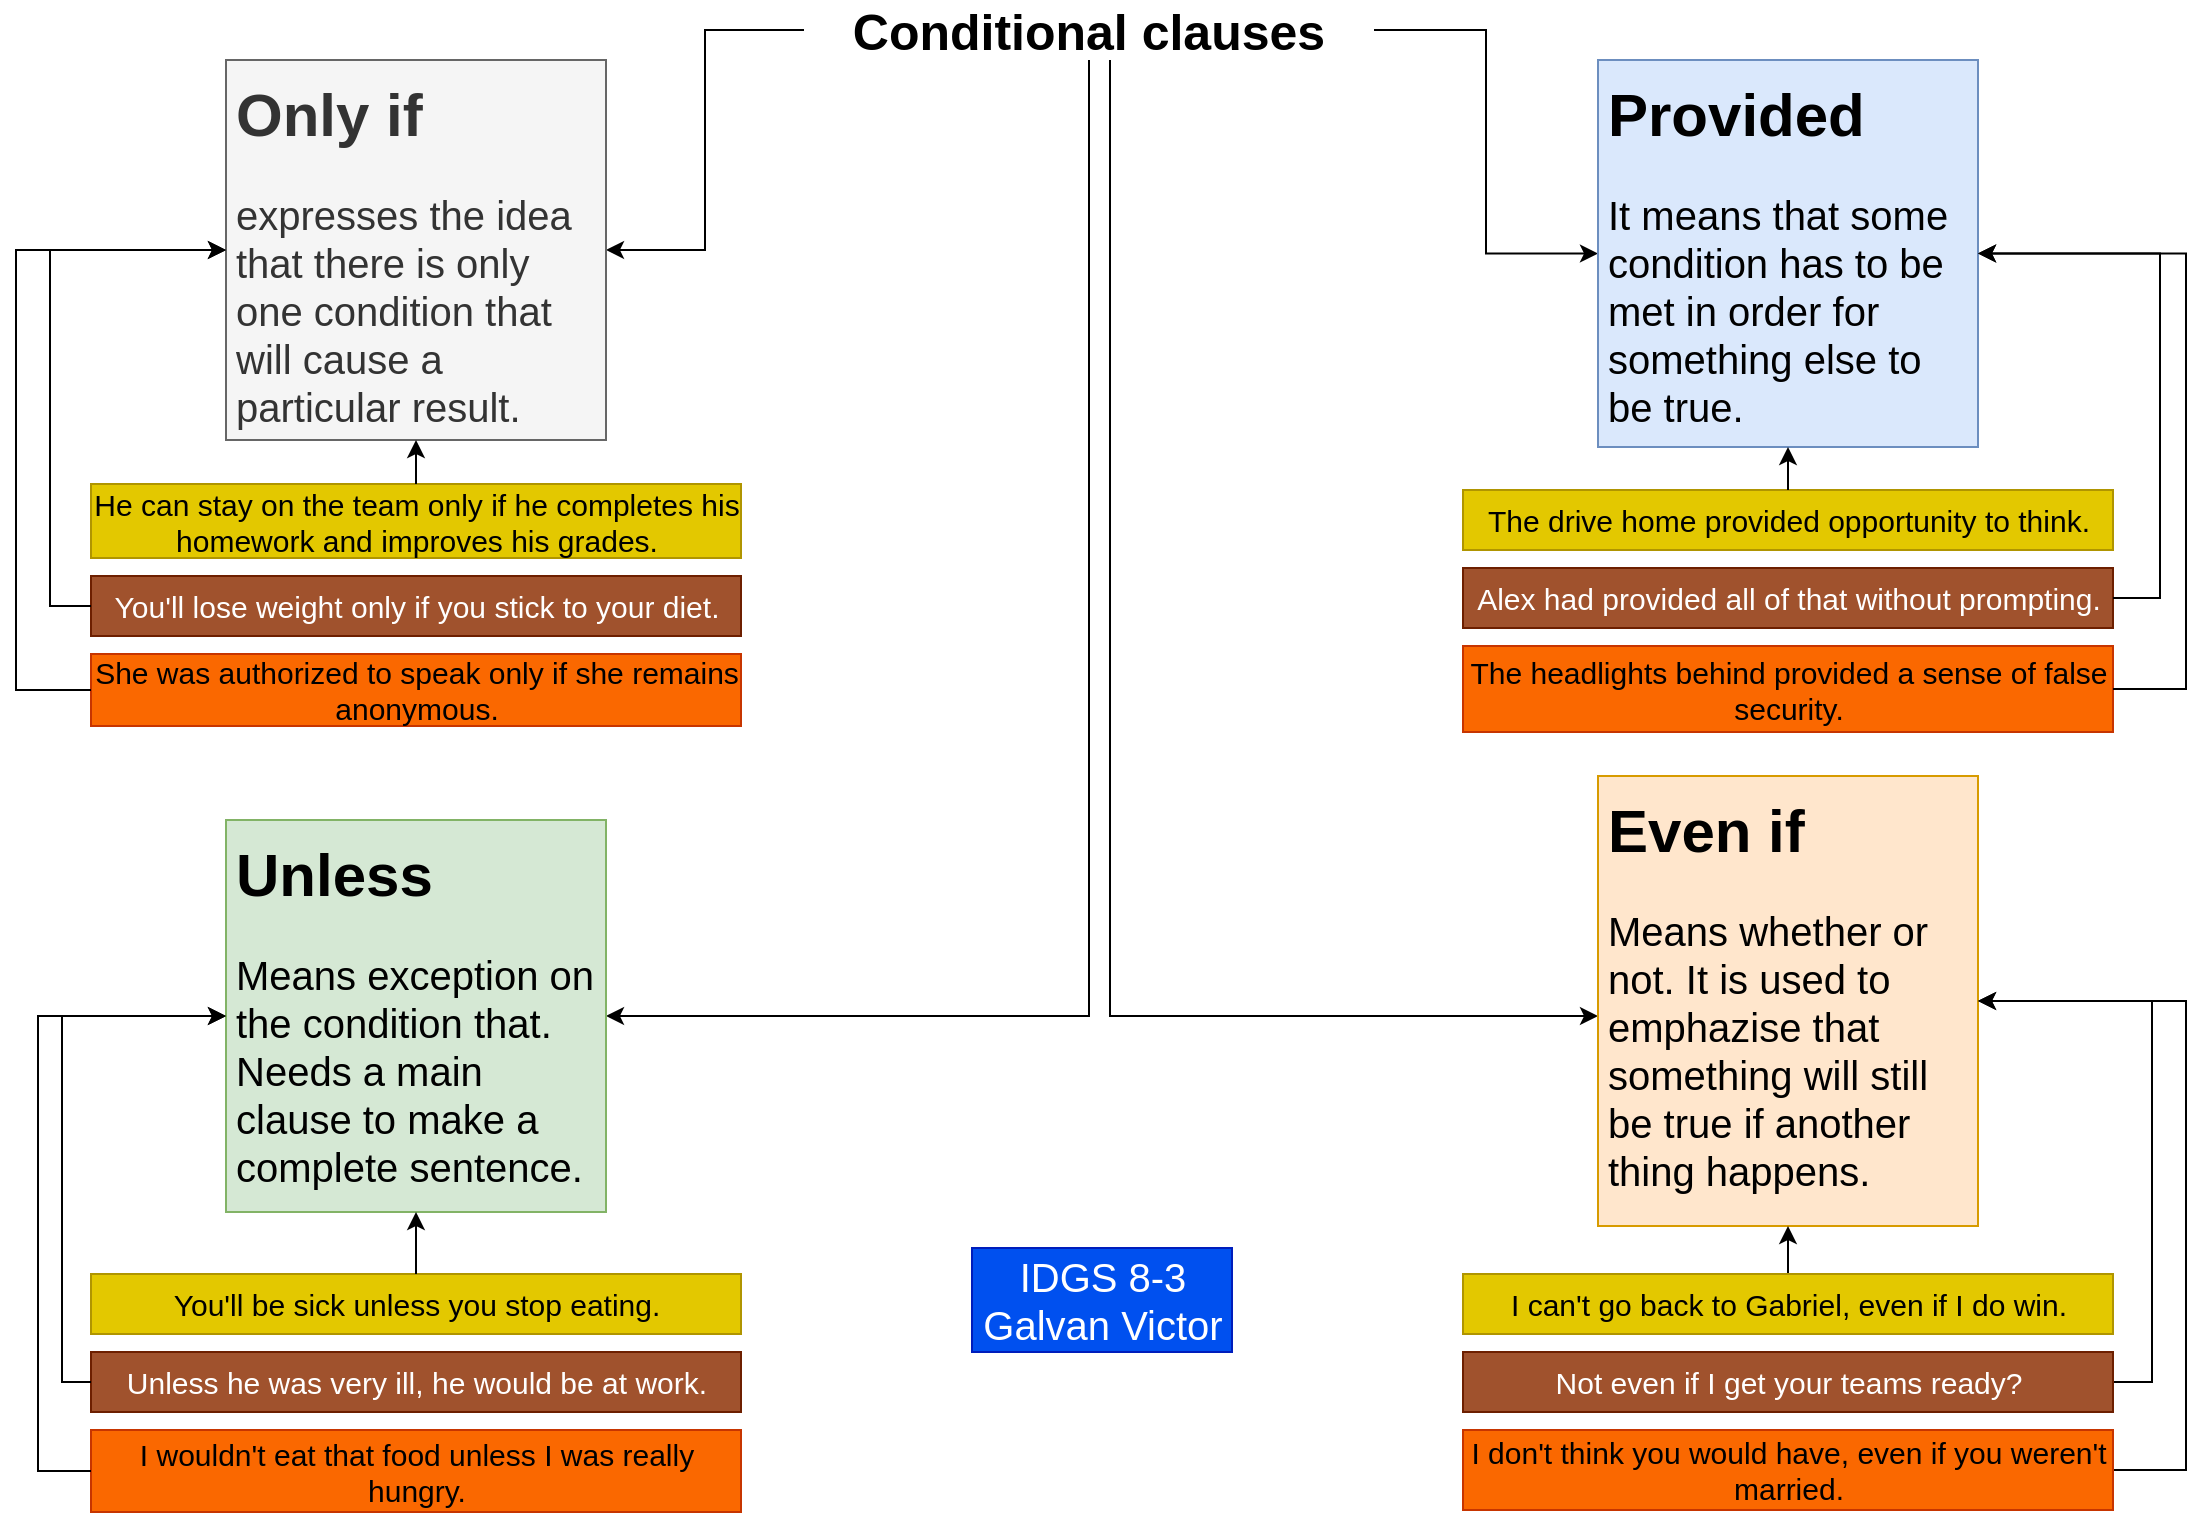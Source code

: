 <mxfile version="16.5.1" type="device"><diagram id="6iKep4L25gROnmdWtEz3" name="Página-2"><mxGraphModel dx="1730" dy="1082" grid="0" gridSize="10" guides="1" tooltips="1" connect="1" arrows="1" fold="1" page="1" pageScale="1" pageWidth="1169" pageHeight="827" math="0" shadow="0"><root><mxCell id="JAwP93T6MgvuTgh3S5xQ-0"/><mxCell id="JAwP93T6MgvuTgh3S5xQ-1" parent="JAwP93T6MgvuTgh3S5xQ-0"/><mxCell id="Z_gYDvUsuiGcmSsMynyR-24" style="edgeStyle=orthogonalEdgeStyle;rounded=0;orthogonalLoop=1;jettySize=auto;html=1;fontSize=20;" edge="1" parent="JAwP93T6MgvuTgh3S5xQ-1" source="Z_gYDvUsuiGcmSsMynyR-0" target="Z_gYDvUsuiGcmSsMynyR-3"><mxGeometry relative="1" as="geometry"/></mxCell><mxCell id="Z_gYDvUsuiGcmSsMynyR-25" style="edgeStyle=orthogonalEdgeStyle;rounded=0;orthogonalLoop=1;jettySize=auto;html=1;fontSize=20;" edge="1" parent="JAwP93T6MgvuTgh3S5xQ-1" source="Z_gYDvUsuiGcmSsMynyR-0" target="Z_gYDvUsuiGcmSsMynyR-2"><mxGeometry relative="1" as="geometry"/></mxCell><mxCell id="Z_gYDvUsuiGcmSsMynyR-26" style="edgeStyle=orthogonalEdgeStyle;rounded=0;orthogonalLoop=1;jettySize=auto;html=1;fontSize=20;" edge="1" parent="JAwP93T6MgvuTgh3S5xQ-1" source="Z_gYDvUsuiGcmSsMynyR-0" target="Z_gYDvUsuiGcmSsMynyR-5"><mxGeometry relative="1" as="geometry"><Array as="points"><mxPoint x="595" y="529"/></Array></mxGeometry></mxCell><mxCell id="Z_gYDvUsuiGcmSsMynyR-27" style="edgeStyle=orthogonalEdgeStyle;rounded=0;orthogonalLoop=1;jettySize=auto;html=1;fontSize=20;" edge="1" parent="JAwP93T6MgvuTgh3S5xQ-1" source="Z_gYDvUsuiGcmSsMynyR-0" target="Z_gYDvUsuiGcmSsMynyR-4"><mxGeometry relative="1" as="geometry"><Array as="points"><mxPoint x="585" y="529"/></Array></mxGeometry></mxCell><mxCell id="Z_gYDvUsuiGcmSsMynyR-0" value="Conditional clauses" style="text;html=1;strokeColor=none;fillColor=none;align=center;verticalAlign=middle;whiteSpace=wrap;rounded=0;fontStyle=1;fontSize=25;" vertex="1" parent="JAwP93T6MgvuTgh3S5xQ-1"><mxGeometry x="442" y="21" width="285" height="30" as="geometry"/></mxCell><mxCell id="Z_gYDvUsuiGcmSsMynyR-2" value="&lt;h1&gt;Provided&lt;/h1&gt;&lt;p&gt;&lt;font style=&quot;font-size: 20px&quot;&gt;It means that some condition has to be met in order for something else to be true.&lt;/font&gt;&lt;/p&gt;" style="text;html=1;strokeColor=#6c8ebf;fillColor=#dae8fc;spacing=5;spacingTop=-20;whiteSpace=wrap;overflow=hidden;rounded=0;fontSize=15;" vertex="1" parent="JAwP93T6MgvuTgh3S5xQ-1"><mxGeometry x="839" y="51" width="190" height="193.5" as="geometry"/></mxCell><mxCell id="Z_gYDvUsuiGcmSsMynyR-3" value="&lt;h1&gt;Only if&lt;/h1&gt;&lt;p&gt;&lt;font style=&quot;font-size: 20px&quot;&gt;expresses the idea that there is only one condition that will cause a particular result.&lt;/font&gt;&lt;/p&gt;" style="text;html=1;strokeColor=#666666;fillColor=#f5f5f5;spacing=5;spacingTop=-20;whiteSpace=wrap;overflow=hidden;rounded=0;fontSize=15;fontColor=#333333;" vertex="1" parent="JAwP93T6MgvuTgh3S5xQ-1"><mxGeometry x="153" y="51" width="190" height="190" as="geometry"/></mxCell><mxCell id="Z_gYDvUsuiGcmSsMynyR-4" value="&lt;h1&gt;Unless&lt;/h1&gt;&lt;p&gt;&lt;font style=&quot;font-size: 20px&quot;&gt;Means exception on the condition that. Needs a main clause to make a complete sentence.&lt;/font&gt;&lt;/p&gt;" style="text;html=1;strokeColor=#82b366;fillColor=#d5e8d4;spacing=5;spacingTop=-20;whiteSpace=wrap;overflow=hidden;rounded=0;fontSize=15;" vertex="1" parent="JAwP93T6MgvuTgh3S5xQ-1"><mxGeometry x="153" y="431" width="190" height="196" as="geometry"/></mxCell><mxCell id="Z_gYDvUsuiGcmSsMynyR-5" value="&lt;h1&gt;Even if&lt;/h1&gt;&lt;p&gt;&lt;font style=&quot;font-size: 20px&quot;&gt;Means whether or not. It is used to emphazise that something will still be true if another thing happens.&lt;/font&gt;&lt;/p&gt;" style="text;html=1;strokeColor=#d79b00;fillColor=#ffe6cc;spacing=5;spacingTop=-20;whiteSpace=wrap;overflow=hidden;rounded=0;fontSize=15;" vertex="1" parent="JAwP93T6MgvuTgh3S5xQ-1"><mxGeometry x="839" y="409" width="190" height="225" as="geometry"/></mxCell><mxCell id="Z_gYDvUsuiGcmSsMynyR-31" style="edgeStyle=orthogonalEdgeStyle;rounded=0;orthogonalLoop=1;jettySize=auto;html=1;fontSize=20;" edge="1" parent="JAwP93T6MgvuTgh3S5xQ-1" source="Z_gYDvUsuiGcmSsMynyR-18" target="Z_gYDvUsuiGcmSsMynyR-5"><mxGeometry relative="1" as="geometry"/></mxCell><mxCell id="Z_gYDvUsuiGcmSsMynyR-18" value="&lt;div&gt;I can't go back to Gabriel, even if I do win.&lt;/div&gt;" style="text;html=1;strokeColor=#B09500;fillColor=#e3c800;align=center;verticalAlign=middle;whiteSpace=wrap;rounded=0;fontSize=15;fontColor=#000000;" vertex="1" parent="JAwP93T6MgvuTgh3S5xQ-1"><mxGeometry x="771.5" y="658" width="325" height="30" as="geometry"/></mxCell><mxCell id="Z_gYDvUsuiGcmSsMynyR-33" style="edgeStyle=orthogonalEdgeStyle;rounded=0;orthogonalLoop=1;jettySize=auto;html=1;fontSize=20;" edge="1" parent="JAwP93T6MgvuTgh3S5xQ-1" source="Z_gYDvUsuiGcmSsMynyR-19" target="Z_gYDvUsuiGcmSsMynyR-5"><mxGeometry relative="1" as="geometry"><Array as="points"><mxPoint x="1133" y="756"/><mxPoint x="1133" y="521.5"/></Array></mxGeometry></mxCell><mxCell id="Z_gYDvUsuiGcmSsMynyR-19" value="&lt;div&gt;I don't think you would have, even if you weren't married.&lt;/div&gt;" style="text;html=1;strokeColor=#C73500;fillColor=#fa6800;align=center;verticalAlign=middle;whiteSpace=wrap;rounded=0;fontSize=15;fontColor=#000000;" vertex="1" parent="JAwP93T6MgvuTgh3S5xQ-1"><mxGeometry x="771.5" y="736" width="325" height="40" as="geometry"/></mxCell><mxCell id="Z_gYDvUsuiGcmSsMynyR-32" style="edgeStyle=orthogonalEdgeStyle;rounded=0;orthogonalLoop=1;jettySize=auto;html=1;fontSize=20;" edge="1" parent="JAwP93T6MgvuTgh3S5xQ-1" source="Z_gYDvUsuiGcmSsMynyR-20" target="Z_gYDvUsuiGcmSsMynyR-5"><mxGeometry relative="1" as="geometry"><Array as="points"><mxPoint x="1116" y="712"/><mxPoint x="1116" y="521.5"/></Array></mxGeometry></mxCell><mxCell id="Z_gYDvUsuiGcmSsMynyR-20" value="&lt;div&gt;Not even if I get your teams ready?&lt;/div&gt;" style="text;html=1;strokeColor=#6D1F00;fillColor=#a0522d;align=center;verticalAlign=middle;whiteSpace=wrap;rounded=0;fontSize=15;fontColor=#ffffff;" vertex="1" parent="JAwP93T6MgvuTgh3S5xQ-1"><mxGeometry x="771.5" y="697" width="325" height="30" as="geometry"/></mxCell><mxCell id="Z_gYDvUsuiGcmSsMynyR-21" value="" style="group" vertex="1" connectable="0" parent="JAwP93T6MgvuTgh3S5xQ-1"><mxGeometry x="771.5" y="266" width="325" height="121" as="geometry"/></mxCell><mxCell id="Z_gYDvUsuiGcmSsMynyR-6" value="The drive home provided opportunity to think." style="text;html=1;strokeColor=#B09500;fillColor=#e3c800;align=center;verticalAlign=middle;whiteSpace=wrap;rounded=0;fontSize=15;fontColor=#000000;" vertex="1" parent="Z_gYDvUsuiGcmSsMynyR-21"><mxGeometry width="325" height="30" as="geometry"/></mxCell><mxCell id="Z_gYDvUsuiGcmSsMynyR-7" value="&lt;div&gt;The headlights behind provided a sense of false security.&lt;/div&gt;" style="text;html=1;strokeColor=#C73500;fillColor=#fa6800;align=center;verticalAlign=middle;whiteSpace=wrap;rounded=0;fontSize=15;fontColor=#000000;" vertex="1" parent="Z_gYDvUsuiGcmSsMynyR-21"><mxGeometry y="78" width="325" height="43" as="geometry"/></mxCell><mxCell id="Z_gYDvUsuiGcmSsMynyR-8" value="&lt;div&gt;Alex had provided all of that without prompting.&lt;/div&gt;" style="text;html=1;strokeColor=#6D1F00;fillColor=#a0522d;align=center;verticalAlign=middle;whiteSpace=wrap;rounded=0;fontSize=15;fontColor=#ffffff;" vertex="1" parent="Z_gYDvUsuiGcmSsMynyR-21"><mxGeometry y="39" width="325" height="30" as="geometry"/></mxCell><mxCell id="Z_gYDvUsuiGcmSsMynyR-22" value="" style="group" vertex="1" connectable="0" parent="JAwP93T6MgvuTgh3S5xQ-1"><mxGeometry x="85.5" y="263" width="325" height="121" as="geometry"/></mxCell><mxCell id="Z_gYDvUsuiGcmSsMynyR-12" value="&lt;div&gt;He can stay on the team only if he completes his homework and improves his grades.&lt;/div&gt;" style="text;html=1;strokeColor=#B09500;fillColor=#e3c800;align=center;verticalAlign=middle;whiteSpace=wrap;rounded=0;fontSize=15;fontColor=#000000;" vertex="1" parent="Z_gYDvUsuiGcmSsMynyR-22"><mxGeometry width="325" height="37" as="geometry"/></mxCell><mxCell id="Z_gYDvUsuiGcmSsMynyR-13" value="&lt;div&gt;She was authorized to speak only if she remains anonymous.&lt;/div&gt;" style="text;html=1;strokeColor=#C73500;fillColor=#fa6800;align=center;verticalAlign=middle;whiteSpace=wrap;rounded=0;fontSize=15;fontColor=#000000;" vertex="1" parent="Z_gYDvUsuiGcmSsMynyR-22"><mxGeometry y="85" width="325" height="36" as="geometry"/></mxCell><mxCell id="Z_gYDvUsuiGcmSsMynyR-14" value="&lt;div&gt;You'll lose weight only if you stick to your diet.&lt;/div&gt;" style="text;html=1;strokeColor=#6D1F00;fillColor=#a0522d;align=center;verticalAlign=middle;whiteSpace=wrap;rounded=0;fontSize=15;fontColor=#ffffff;" vertex="1" parent="Z_gYDvUsuiGcmSsMynyR-22"><mxGeometry y="46" width="325" height="30" as="geometry"/></mxCell><mxCell id="Z_gYDvUsuiGcmSsMynyR-23" value="" style="group" vertex="1" connectable="0" parent="JAwP93T6MgvuTgh3S5xQ-1"><mxGeometry x="85.5" y="658" width="325" height="119" as="geometry"/></mxCell><mxCell id="Z_gYDvUsuiGcmSsMynyR-15" value="&lt;div&gt;You'll be sick unless you stop eating.&lt;/div&gt;" style="text;html=1;strokeColor=#B09500;fillColor=#e3c800;align=center;verticalAlign=middle;whiteSpace=wrap;rounded=0;fontSize=15;fontColor=#000000;" vertex="1" parent="Z_gYDvUsuiGcmSsMynyR-23"><mxGeometry width="325" height="30" as="geometry"/></mxCell><mxCell id="Z_gYDvUsuiGcmSsMynyR-16" value="&lt;div&gt;I wouldn't eat that food unless I was really hungry.&lt;/div&gt;" style="text;html=1;strokeColor=#C73500;fillColor=#fa6800;align=center;verticalAlign=middle;whiteSpace=wrap;rounded=0;fontSize=15;fontColor=#000000;" vertex="1" parent="Z_gYDvUsuiGcmSsMynyR-23"><mxGeometry y="78" width="325" height="41" as="geometry"/></mxCell><mxCell id="Z_gYDvUsuiGcmSsMynyR-17" value="&lt;div&gt;Unless he was very ill, he would be at work.&lt;/div&gt;" style="text;html=1;strokeColor=#6D1F00;fillColor=#a0522d;align=center;verticalAlign=middle;whiteSpace=wrap;rounded=0;fontSize=15;fontColor=#ffffff;" vertex="1" parent="Z_gYDvUsuiGcmSsMynyR-23"><mxGeometry y="39" width="325" height="30" as="geometry"/></mxCell><mxCell id="Z_gYDvUsuiGcmSsMynyR-28" style="edgeStyle=orthogonalEdgeStyle;rounded=0;orthogonalLoop=1;jettySize=auto;html=1;fontSize=20;" edge="1" parent="JAwP93T6MgvuTgh3S5xQ-1" source="Z_gYDvUsuiGcmSsMynyR-15" target="Z_gYDvUsuiGcmSsMynyR-4"><mxGeometry relative="1" as="geometry"/></mxCell><mxCell id="Z_gYDvUsuiGcmSsMynyR-29" style="edgeStyle=orthogonalEdgeStyle;rounded=0;orthogonalLoop=1;jettySize=auto;html=1;fontSize=20;" edge="1" parent="JAwP93T6MgvuTgh3S5xQ-1" source="Z_gYDvUsuiGcmSsMynyR-17" target="Z_gYDvUsuiGcmSsMynyR-4"><mxGeometry relative="1" as="geometry"><Array as="points"><mxPoint x="71" y="712"/><mxPoint x="71" y="529"/></Array></mxGeometry></mxCell><mxCell id="Z_gYDvUsuiGcmSsMynyR-30" style="edgeStyle=orthogonalEdgeStyle;rounded=0;orthogonalLoop=1;jettySize=auto;html=1;fontSize=20;" edge="1" parent="JAwP93T6MgvuTgh3S5xQ-1" source="Z_gYDvUsuiGcmSsMynyR-16" target="Z_gYDvUsuiGcmSsMynyR-4"><mxGeometry relative="1" as="geometry"><Array as="points"><mxPoint x="59" y="756.5"/><mxPoint x="59" y="529"/></Array></mxGeometry></mxCell><mxCell id="Z_gYDvUsuiGcmSsMynyR-34" style="edgeStyle=orthogonalEdgeStyle;rounded=0;orthogonalLoop=1;jettySize=auto;html=1;fontSize=20;" edge="1" parent="JAwP93T6MgvuTgh3S5xQ-1" source="Z_gYDvUsuiGcmSsMynyR-6" target="Z_gYDvUsuiGcmSsMynyR-2"><mxGeometry relative="1" as="geometry"/></mxCell><mxCell id="Z_gYDvUsuiGcmSsMynyR-35" style="edgeStyle=orthogonalEdgeStyle;rounded=0;orthogonalLoop=1;jettySize=auto;html=1;fontSize=20;" edge="1" parent="JAwP93T6MgvuTgh3S5xQ-1" source="Z_gYDvUsuiGcmSsMynyR-8" target="Z_gYDvUsuiGcmSsMynyR-2"><mxGeometry relative="1" as="geometry"><Array as="points"><mxPoint x="1120" y="320"/><mxPoint x="1120" y="147.75"/></Array></mxGeometry></mxCell><mxCell id="Z_gYDvUsuiGcmSsMynyR-37" style="edgeStyle=orthogonalEdgeStyle;rounded=0;orthogonalLoop=1;jettySize=auto;html=1;fontSize=20;" edge="1" parent="JAwP93T6MgvuTgh3S5xQ-1" source="Z_gYDvUsuiGcmSsMynyR-7" target="Z_gYDvUsuiGcmSsMynyR-2"><mxGeometry relative="1" as="geometry"><Array as="points"><mxPoint x="1133" y="365.5"/><mxPoint x="1133" y="147.75"/></Array></mxGeometry></mxCell><mxCell id="Z_gYDvUsuiGcmSsMynyR-38" style="edgeStyle=orthogonalEdgeStyle;rounded=0;orthogonalLoop=1;jettySize=auto;html=1;fontSize=20;" edge="1" parent="JAwP93T6MgvuTgh3S5xQ-1" source="Z_gYDvUsuiGcmSsMynyR-12" target="Z_gYDvUsuiGcmSsMynyR-3"><mxGeometry relative="1" as="geometry"/></mxCell><mxCell id="Z_gYDvUsuiGcmSsMynyR-39" style="edgeStyle=orthogonalEdgeStyle;rounded=0;orthogonalLoop=1;jettySize=auto;html=1;fontSize=20;" edge="1" parent="JAwP93T6MgvuTgh3S5xQ-1" source="Z_gYDvUsuiGcmSsMynyR-14" target="Z_gYDvUsuiGcmSsMynyR-3"><mxGeometry relative="1" as="geometry"><Array as="points"><mxPoint x="65" y="324"/><mxPoint x="65" y="146"/></Array></mxGeometry></mxCell><mxCell id="Z_gYDvUsuiGcmSsMynyR-40" style="edgeStyle=orthogonalEdgeStyle;rounded=0;orthogonalLoop=1;jettySize=auto;html=1;fontSize=20;" edge="1" parent="JAwP93T6MgvuTgh3S5xQ-1" source="Z_gYDvUsuiGcmSsMynyR-13" target="Z_gYDvUsuiGcmSsMynyR-3"><mxGeometry relative="1" as="geometry"><Array as="points"><mxPoint x="48" y="366"/><mxPoint x="48" y="146"/></Array></mxGeometry></mxCell><mxCell id="Z_gYDvUsuiGcmSsMynyR-41" value="IDGS 8-3&lt;br&gt;Galvan Victor" style="text;html=1;align=center;verticalAlign=middle;resizable=0;points=[];autosize=1;strokeColor=#001DBC;fillColor=#0050ef;fontSize=20;fontColor=#ffffff;" vertex="1" parent="JAwP93T6MgvuTgh3S5xQ-1"><mxGeometry x="526" y="645" width="130" height="52" as="geometry"/></mxCell></root></mxGraphModel></diagram></mxfile>